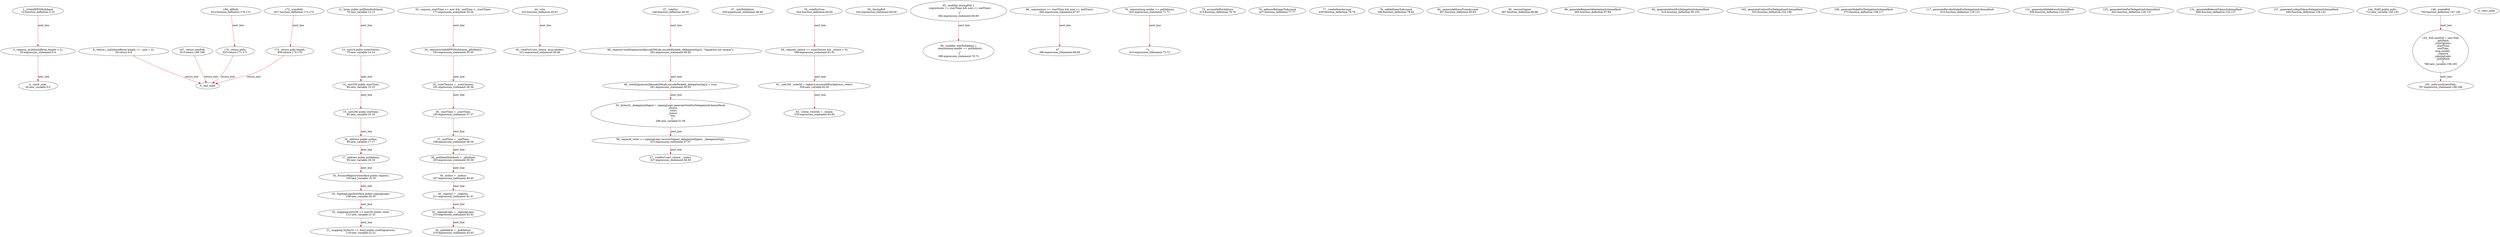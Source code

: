 digraph  {
12 [label="2_ isValidIPFSMultihash\n12-function_definition-3-10", type_label=function_definition];
25 [label="3_ require(_multihashBytes.length > 2);\n25-expression_statement-4-4", type_label=expression_statement];
34 [label="4_ uint8 _size;\n34-new_variable-5-5", type_label=new_variable];
55 [label="8_ return (_multihashBytes.length == _size + 2);\n55-return-9-9", type_label=return];
70 [label="12_ bytes public pollDataMultihash;\n70-new_variable-13-13", type_label=new_variable];
75 [label="13_ uint16 public numChoices;\n75-new_variable-14-14", type_label=new_variable];
80 [label="14_ uint256 public startTime;\n80-new_variable-15-15", type_label=new_variable];
85 [label="15_ uint256 public endTime;\n85-new_variable-16-16", type_label=new_variable];
90 [label="16_ address public author;\n90-new_variable-17-17", type_label=new_variable];
95 [label="17_ address public pollAdmin;\n95-new_variable-18-18", type_label=new_variable];
100 [label="18_ AccountRegistryInterface public registry;\n100-new_variable-19-19", type_label=new_variable];
106 [label="19_ SigningLogicInterface public signingLogic;\n106-new_variable-20-20", type_label=new_variable];
112 [label="20_ mapping(uint256 => uint16) public votes;\n112-new_variable-21-21", type_label=new_variable];
119 [label="21_ mapping (bytes32 => bool) public usedSignatures;\n119-new_variable-22-22", type_label=new_variable];
172 [label="33_ require(_startTime >= now && _endTime > _startTime);\n172-expression_statement-34-34", type_label=expression_statement];
183 [label="34_ require(isValidIPFSMultihash(_ipfsHash));\n183-expression_statement-35-35", type_label=expression_statement];
191 [label="35_ numChoices = _numChoices;\n191-expression_statement-36-36", type_label=expression_statement];
195 [label="36_ startTime = _startTime;\n195-expression_statement-37-37", type_label=expression_statement];
199 [label="37_ endTime = _endTime;\n199-expression_statement-38-38", type_label=expression_statement];
203 [label="38_ pollDataMultihash = _ipfsHash;\n203-expression_statement-39-39", type_label=expression_statement];
207 [label="39_ author = _author;\n207-expression_statement-40-40", type_label=expression_statement];
211 [label="40_ registry = _registry;\n211-expression_statement-41-41", type_label=expression_statement];
215 [label="41_ signingLogic = _signingLogic;\n215-expression_statement-42-42", type_label=expression_statement];
219 [label="42_ pollAdmin = _pollAdmin;\n219-expression_statement-43-43", type_label=expression_statement];
223 [label="44_ vote\n223-function_definition-45-47", type_label=function_definition];
231 [label="45_ voteForUser(_choice, msg.sender);\n231-expression_statement-46-46", type_label=expression_statement];
240 [label="47_ voteFor\n240-function_definition-48-59", type_label=function_definition];
259 [label="47_ onlyPollAdmin\n259-expression_statement-48-48", type_label=expression_statement];
262 [label="48_ require(!usedSignatures[keccak256(abi.encodePacked(_delegationSig))], \"Signature not unique\");\n262-expression_statement-49-49", type_label=expression_statement];
281 [label="49_ usedSignatures[keccak256(abi.encodePacked(_delegationSig))] = true;\n281-expression_statement-50-50", type_label=expression_statement];
296 [label="50_ bytes32 _delegationDigest = signingLogic.generateVoteForDelegationSchemaHash(\n      _choice,\n      _voter,\n      _nonce,\n      this\n    );\n296-new_variable-51-56", type_label=new_variable];
313 [label="56_ require(_voter == signingLogic.recoverSigner(_delegationDigest, _delegationSig));\n313-expression_statement-57-57", type_label=expression_statement];
327 [label="57_ voteForUser(_choice, _voter);\n327-expression_statement-58-58", type_label=expression_statement];
334 [label="59_ voteForUser\n334-function_definition-60-65", type_label=function_definition];
345 [label="59_ duringPoll\n345-expression_statement-60-60", type_label=expression_statement];
348 [label="60_ require(_choice <= numChoices && _choice > 0);\n348-expression_statement-61-61", type_label=expression_statement];
359 [label="61_ uint256 _voterId = registry.accountIdForAddress(_voter);\n359-new_variable-62-62", type_label=new_variable];
370 [label="62_ votes[_voterId] = _choice;\n370-expression_statement-63-63", type_label=expression_statement];
382 [label="65_ modifier duringPoll {\n    require(now >= startTime && now <= endTime);\n    _;\n  }\n382-expression_statement-66-69", type_label=expression_statement];
385 [label="66_ require(now >= startTime && now <= endTime);\n385-expression_statement-67-67", type_label=expression_statement];
396 [label="67_ _;\n396-expression_statement-68-68", type_label=expression_statement];
398 [label="69_ modifier onlyPollAdmin {\n    require(msg.sender == pollAdmin);\n    _;\n  }\n398-expression_statement-70-73", type_label=expression_statement];
401 [label="70_ require(msg.sender == pollAdmin);\n401-expression_statement-71-71", type_label=expression_statement];
410 [label="71_ _;\n410-expression_statement-72-72", type_label=expression_statement];
415 [label="75_ accountIdForAddress\n415-function_definition-76-76", type_label=function_definition];
427 [label="76_ addressBelongsToAccount\n427-function_definition-77-77", type_label=function_definition];
439 [label="77_ createNewAccount\n439-function_definition-78-78", type_label=function_definition];
446 [label="78_ addAddressToAccount\n446-function_definition-79-82", type_label=function_definition];
457 [label="82_ removeAddressFromAccount\n457-function_definition-83-83", type_label=function_definition];
467 [label="85_ recoverSigner\n467-function_definition-86-86", type_label=function_definition];
483 [label="86_ generateRequestAttestationSchemaHash\n483-function_definition-87-94", type_label=function_definition];
516 [label="94_ generateAttestForDelegationSchemaHash\n516-function_definition-95-103", type_label=function_definition];
553 [label="103_ generateContestForDelegationSchemaHash\n553-function_definition-104-108", type_label=function_definition];
573 [label="108_ generateStakeForDelegationSchemaHash\n573-function_definition-109-117", type_label=function_definition];
610 [label="117_ generateRevokeStakeForDelegationSchemaHash\n610-function_definition-118-121", type_label=function_definition];
626 [label="121_ generateAddAddressSchemaHash\n626-function_definition-122-125", type_label=function_definition];
642 [label="125_ generateVoteForDelegationSchemaHash\n642-function_definition-126-131", type_label=function_definition];
666 [label="131_ generateReleaseTokensSchemaHash\n666-function_definition-132-137", type_label=function_definition];
690 [label="137_ generateLockupTokensDelegationSchemaHash\n690-function_definition-138-142", type_label=function_definition];
713 [label="144_ Poll[] public polls;\n713-new_variable-145-145", type_label=new_variable];
730 [label="146_ createPoll\n730-function_definition-147-169", type_label=function_definition];
768 [label="155_ Poll newPoll = new Poll(\n      _ipfsHash,\n      _numOptions,\n      _startTime,\n      _endTime,\n      msg.sender,\n      _registry,\n      _signingLogic,\n      _pollAdmin\n      );\n768-new_variable-156-165", type_label=new_variable];
797 [label="165_ polls.push(newPoll);\n797-expression_statement-166-166", type_label=expression_statement];
812 [label="167_ return newPoll;\n812-return-168-168", type_label=return];
814 [label="169_ allPolls\n814-function_definition-170-172", type_label=function_definition];
825 [label="170_ return polls;\n825-return-171-171", type_label=return];
827 [label="172_ numPolls\n827-function_definition-173-175", type_label=function_definition];
836 [label="173_ return polls.length;\n836-return-174-174", type_label=return];
1 [label="0_ start_node", type_label=start];
2 [label="0_ exit_node", type_label=exit];
12 -> 25  [color=red, controlflow_type=next_line, edge_type=CFG_edge, key=0, label=next_line];
25 -> 34  [color=red, controlflow_type=next_line, edge_type=CFG_edge, key=0, label=next_line];
55 -> 2  [color=red, controlflow_type=return_exit, edge_type=CFG_edge, key=0, label=return_exit];
70 -> 75  [color=red, controlflow_type=next_line, edge_type=CFG_edge, key=0, label=next_line];
75 -> 80  [color=red, controlflow_type=next_line, edge_type=CFG_edge, key=0, label=next_line];
80 -> 85  [color=red, controlflow_type=next_line, edge_type=CFG_edge, key=0, label=next_line];
85 -> 90  [color=red, controlflow_type=next_line, edge_type=CFG_edge, key=0, label=next_line];
90 -> 95  [color=red, controlflow_type=next_line, edge_type=CFG_edge, key=0, label=next_line];
95 -> 100  [color=red, controlflow_type=next_line, edge_type=CFG_edge, key=0, label=next_line];
100 -> 106  [color=red, controlflow_type=next_line, edge_type=CFG_edge, key=0, label=next_line];
106 -> 112  [color=red, controlflow_type=next_line, edge_type=CFG_edge, key=0, label=next_line];
112 -> 119  [color=red, controlflow_type=next_line, edge_type=CFG_edge, key=0, label=next_line];
172 -> 183  [color=red, controlflow_type=next_line, edge_type=CFG_edge, key=0, label=next_line];
183 -> 191  [color=red, controlflow_type=next_line, edge_type=CFG_edge, key=0, label=next_line];
191 -> 195  [color=red, controlflow_type=next_line, edge_type=CFG_edge, key=0, label=next_line];
195 -> 199  [color=red, controlflow_type=next_line, edge_type=CFG_edge, key=0, label=next_line];
199 -> 203  [color=red, controlflow_type=next_line, edge_type=CFG_edge, key=0, label=next_line];
203 -> 207  [color=red, controlflow_type=next_line, edge_type=CFG_edge, key=0, label=next_line];
207 -> 211  [color=red, controlflow_type=next_line, edge_type=CFG_edge, key=0, label=next_line];
211 -> 215  [color=red, controlflow_type=next_line, edge_type=CFG_edge, key=0, label=next_line];
215 -> 219  [color=red, controlflow_type=next_line, edge_type=CFG_edge, key=0, label=next_line];
223 -> 231  [color=red, controlflow_type=next_line, edge_type=CFG_edge, key=0, label=next_line];
240 -> 262  [color=red, controlflow_type=next_line, edge_type=CFG_edge, key=0, label=next_line];
262 -> 281  [color=red, controlflow_type=next_line, edge_type=CFG_edge, key=0, label=next_line];
281 -> 296  [color=red, controlflow_type=next_line, edge_type=CFG_edge, key=0, label=next_line];
296 -> 313  [color=red, controlflow_type=next_line, edge_type=CFG_edge, key=0, label=next_line];
313 -> 327  [color=red, controlflow_type=next_line, edge_type=CFG_edge, key=0, label=next_line];
334 -> 348  [color=red, controlflow_type=next_line, edge_type=CFG_edge, key=0, label=next_line];
348 -> 359  [color=red, controlflow_type=next_line, edge_type=CFG_edge, key=0, label=next_line];
359 -> 370  [color=red, controlflow_type=next_line, edge_type=CFG_edge, key=0, label=next_line];
382 -> 398  [color=red, controlflow_type=next_line, edge_type=CFG_edge, key=0, label=next_line];
385 -> 396  [color=red, controlflow_type=next_line, edge_type=CFG_edge, key=0, label=next_line];
401 -> 410  [color=red, controlflow_type=next_line, edge_type=CFG_edge, key=0, label=next_line];
730 -> 768  [color=red, controlflow_type=next_line, edge_type=CFG_edge, key=0, label=next_line];
768 -> 797  [color=red, controlflow_type=next_line, edge_type=CFG_edge, key=0, label=next_line];
812 -> 2  [color=red, controlflow_type=return_exit, edge_type=CFG_edge, key=0, label=return_exit];
814 -> 825  [color=red, controlflow_type=next_line, edge_type=CFG_edge, key=0, label=next_line];
825 -> 2  [color=red, controlflow_type=return_exit, edge_type=CFG_edge, key=0, label=return_exit];
827 -> 836  [color=red, controlflow_type=next_line, edge_type=CFG_edge, key=0, label=next_line];
836 -> 2  [color=red, controlflow_type=return_exit, edge_type=CFG_edge, key=0, label=return_exit];
}
